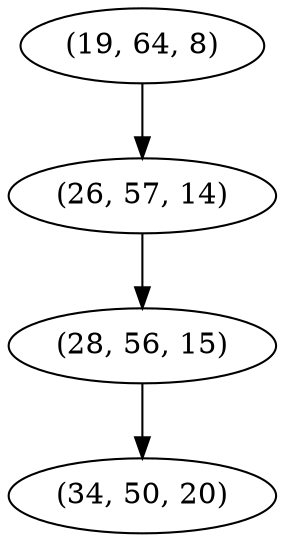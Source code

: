 digraph tree {
    "(19, 64, 8)";
    "(26, 57, 14)";
    "(28, 56, 15)";
    "(34, 50, 20)";
    "(19, 64, 8)" -> "(26, 57, 14)";
    "(26, 57, 14)" -> "(28, 56, 15)";
    "(28, 56, 15)" -> "(34, 50, 20)";
}
